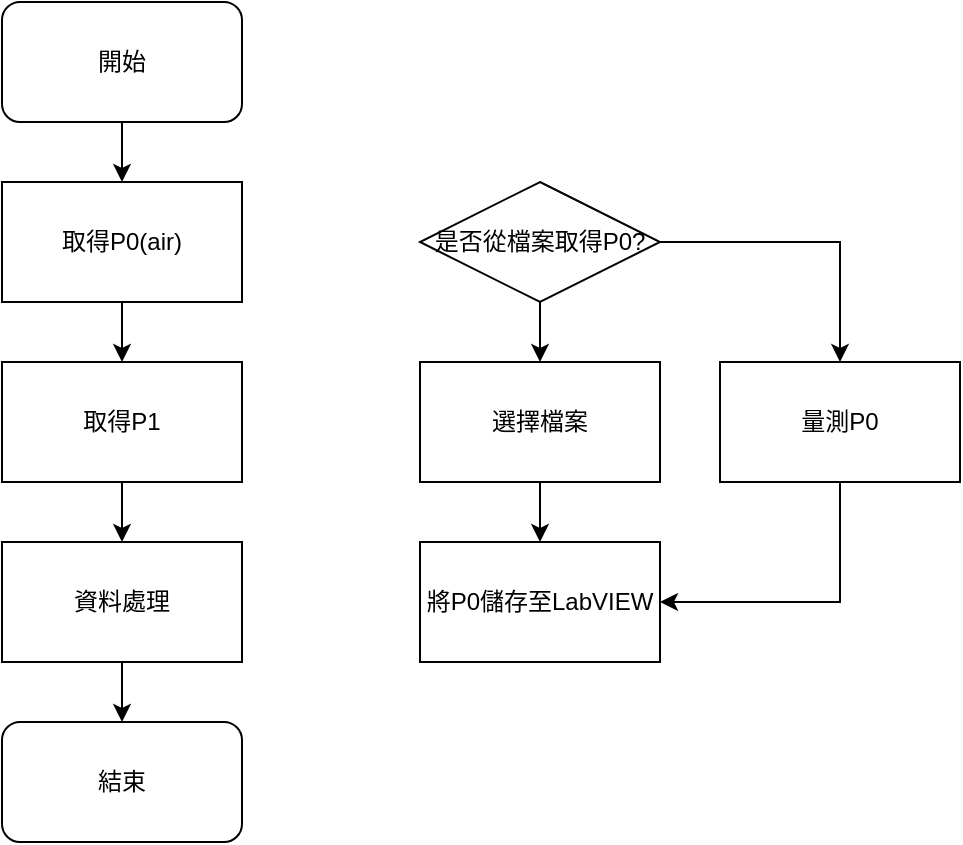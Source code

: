 <mxfile version="13.9.9" type="device"><diagram id="S9tnoNqzFPnBna4jwtbU" name="自動測試流程"><mxGraphModel dx="905" dy="672" grid="1" gridSize="10" guides="1" tooltips="1" connect="1" arrows="1" fold="1" page="1" pageScale="1" pageWidth="827" pageHeight="1169" math="0" shadow="0"><root><mxCell id="0"/><mxCell id="1" parent="0"/><mxCell id="M9dJcc3vEyXSadU2MBmJ-6" value="" style="edgeStyle=orthogonalEdgeStyle;rounded=0;orthogonalLoop=1;jettySize=auto;html=1;" edge="1" parent="1" source="M9dJcc3vEyXSadU2MBmJ-1" target="M9dJcc3vEyXSadU2MBmJ-3"><mxGeometry relative="1" as="geometry"/></mxCell><mxCell id="M9dJcc3vEyXSadU2MBmJ-1" value="開始" style="rounded=1;whiteSpace=wrap;html=1;" vertex="1" parent="1"><mxGeometry x="70" y="20" width="120" height="60" as="geometry"/></mxCell><mxCell id="M9dJcc3vEyXSadU2MBmJ-2" value="結束" style="rounded=1;whiteSpace=wrap;html=1;" vertex="1" parent="1"><mxGeometry x="70" y="380" width="120" height="60" as="geometry"/></mxCell><mxCell id="M9dJcc3vEyXSadU2MBmJ-7" value="" style="edgeStyle=orthogonalEdgeStyle;rounded=0;orthogonalLoop=1;jettySize=auto;html=1;" edge="1" parent="1" source="M9dJcc3vEyXSadU2MBmJ-3" target="M9dJcc3vEyXSadU2MBmJ-4"><mxGeometry relative="1" as="geometry"/></mxCell><mxCell id="M9dJcc3vEyXSadU2MBmJ-3" value="取得P0(air)" style="rounded=0;whiteSpace=wrap;html=1;" vertex="1" parent="1"><mxGeometry x="70" y="110" width="120" height="60" as="geometry"/></mxCell><mxCell id="M9dJcc3vEyXSadU2MBmJ-8" value="" style="edgeStyle=orthogonalEdgeStyle;rounded=0;orthogonalLoop=1;jettySize=auto;html=1;" edge="1" parent="1" source="M9dJcc3vEyXSadU2MBmJ-4" target="M9dJcc3vEyXSadU2MBmJ-5"><mxGeometry relative="1" as="geometry"/></mxCell><mxCell id="M9dJcc3vEyXSadU2MBmJ-4" value="取得P1" style="rounded=0;whiteSpace=wrap;html=1;" vertex="1" parent="1"><mxGeometry x="70" y="200" width="120" height="60" as="geometry"/></mxCell><mxCell id="M9dJcc3vEyXSadU2MBmJ-9" value="" style="edgeStyle=orthogonalEdgeStyle;rounded=0;orthogonalLoop=1;jettySize=auto;html=1;" edge="1" parent="1" source="M9dJcc3vEyXSadU2MBmJ-5" target="M9dJcc3vEyXSadU2MBmJ-2"><mxGeometry relative="1" as="geometry"/></mxCell><mxCell id="M9dJcc3vEyXSadU2MBmJ-5" value="資料處理" style="rounded=0;whiteSpace=wrap;html=1;" vertex="1" parent="1"><mxGeometry x="70" y="290" width="120" height="60" as="geometry"/></mxCell><mxCell id="M9dJcc3vEyXSadU2MBmJ-12" value="" style="edgeStyle=orthogonalEdgeStyle;rounded=0;orthogonalLoop=1;jettySize=auto;html=1;" edge="1" parent="1" source="M9dJcc3vEyXSadU2MBmJ-10" target="M9dJcc3vEyXSadU2MBmJ-11"><mxGeometry relative="1" as="geometry"/></mxCell><mxCell id="M9dJcc3vEyXSadU2MBmJ-14" style="edgeStyle=orthogonalEdgeStyle;rounded=0;orthogonalLoop=1;jettySize=auto;html=1;exitX=1;exitY=0.5;exitDx=0;exitDy=0;entryX=0.5;entryY=0;entryDx=0;entryDy=0;" edge="1" parent="1" source="M9dJcc3vEyXSadU2MBmJ-10" target="M9dJcc3vEyXSadU2MBmJ-13"><mxGeometry relative="1" as="geometry"/></mxCell><mxCell id="M9dJcc3vEyXSadU2MBmJ-10" value="是否從檔案取得P0?" style="rhombus;whiteSpace=wrap;html=1;" vertex="1" parent="1"><mxGeometry x="279" y="110" width="120" height="60" as="geometry"/></mxCell><mxCell id="M9dJcc3vEyXSadU2MBmJ-16" value="" style="edgeStyle=orthogonalEdgeStyle;rounded=0;orthogonalLoop=1;jettySize=auto;html=1;" edge="1" parent="1" source="M9dJcc3vEyXSadU2MBmJ-11" target="M9dJcc3vEyXSadU2MBmJ-15"><mxGeometry relative="1" as="geometry"/></mxCell><mxCell id="M9dJcc3vEyXSadU2MBmJ-11" value="選擇檔案" style="rounded=0;whiteSpace=wrap;html=1;" vertex="1" parent="1"><mxGeometry x="279" y="200" width="120" height="60" as="geometry"/></mxCell><mxCell id="M9dJcc3vEyXSadU2MBmJ-17" style="edgeStyle=orthogonalEdgeStyle;rounded=0;orthogonalLoop=1;jettySize=auto;html=1;exitX=0.5;exitY=1;exitDx=0;exitDy=0;entryX=1;entryY=0.5;entryDx=0;entryDy=0;" edge="1" parent="1" source="M9dJcc3vEyXSadU2MBmJ-13" target="M9dJcc3vEyXSadU2MBmJ-15"><mxGeometry relative="1" as="geometry"/></mxCell><mxCell id="M9dJcc3vEyXSadU2MBmJ-13" value="量測P0" style="rounded=0;whiteSpace=wrap;html=1;" vertex="1" parent="1"><mxGeometry x="429" y="200" width="120" height="60" as="geometry"/></mxCell><mxCell id="M9dJcc3vEyXSadU2MBmJ-15" value="將P0儲存至LabVIEW" style="rounded=0;whiteSpace=wrap;html=1;" vertex="1" parent="1"><mxGeometry x="279" y="290" width="120" height="60" as="geometry"/></mxCell></root></mxGraphModel></diagram></mxfile>